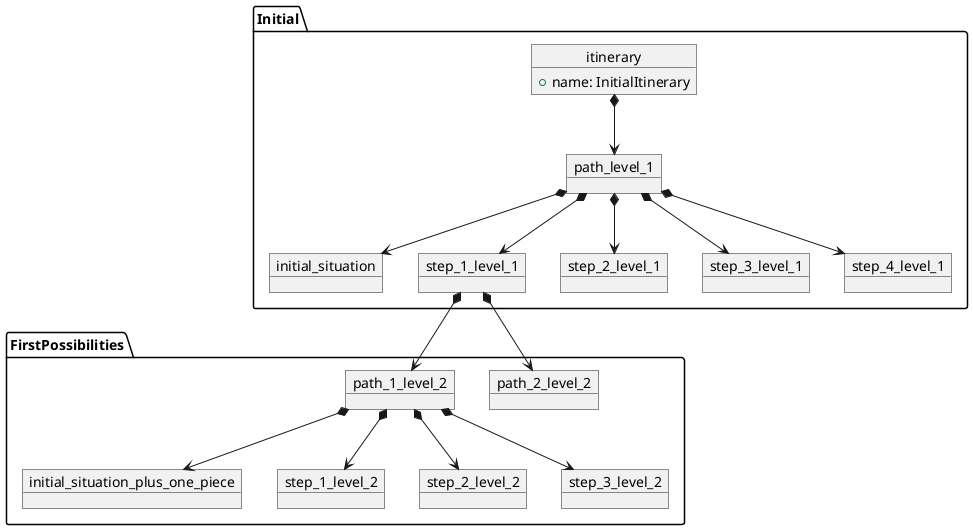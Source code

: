 @startuml
package Initial{

    object itinerary {
        +name: InitialItinerary
    }

    object path_level_1

    itinerary *--> path_level_1

    object initial_situation

    path_level_1 *--> initial_situation

    object step_1_level_1
    object step_2_level_1
    object step_3_level_1
    object step_4_level_1

    path_level_1 *--> step_1_level_1
    path_level_1 *--> step_2_level_1
    path_level_1 *--> step_3_level_1
    path_level_1 *--> step_4_level_1
}
package FirstPossibilities {
    object path_2_level_2
    object path_1_level_2
    step_1_level_1 *--> path_2_level_2
    step_1_level_1 *--> path_1_level_2

    object initial_situation_plus_one_piece
    path_1_level_2 *--> initial_situation_plus_one_piece
    object step_1_level_2
    object step_2_level_2
    object step_3_level_2

    path_1_level_2 *--> step_1_level_2
    path_1_level_2 *--> step_2_level_2
    path_1_level_2 *--> step_3_level_2
}
@enduml